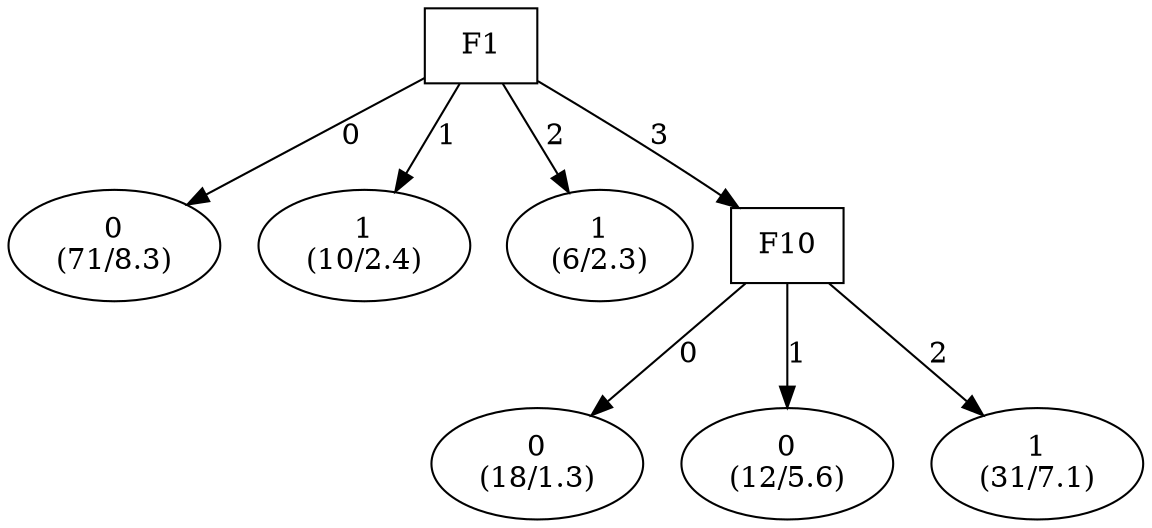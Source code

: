 digraph YaDT {
n0 [ shape=box, label="F1\n"]
n0 -> n1 [label="0"]
n1 [ shape=ellipse, label="0\n(71/8.3)"]
n0 -> n2 [label="1"]
n2 [ shape=ellipse, label="1\n(10/2.4)"]
n0 -> n3 [label="2"]
n3 [ shape=ellipse, label="1\n(6/2.3)"]
n0 -> n4 [label="3"]
n4 [ shape=box, label="F10\n"]
n4 -> n5 [label="0"]
n5 [ shape=ellipse, label="0\n(18/1.3)"]
n4 -> n6 [label="1"]
n6 [ shape=ellipse, label="0\n(12/5.6)"]
n4 -> n7 [label="2"]
n7 [ shape=ellipse, label="1\n(31/7.1)"]
}
